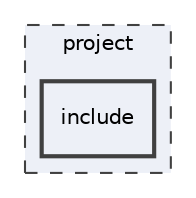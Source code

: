 digraph "project/include"
{
 // LATEX_PDF_SIZE
  edge [fontname="Helvetica",fontsize="10",labelfontname="Helvetica",labelfontsize="10"];
  node [fontname="Helvetica",fontsize="10",shape=record];
  compound=true
  subgraph clusterdir_167790342fb55959539d550b874be046 {
    graph [ bgcolor="#edf0f7", pencolor="grey25", style="filled,dashed,", label="project", fontname="Helvetica", fontsize="10", URL="dir_167790342fb55959539d550b874be046.html"]
  dir_2d63037d3c90bbd3001cbce1db844cde [shape=box, label="include", style="filled,bold,", fillcolor="#edf0f7", color="grey25", URL="dir_2d63037d3c90bbd3001cbce1db844cde.html"];
  }
}

